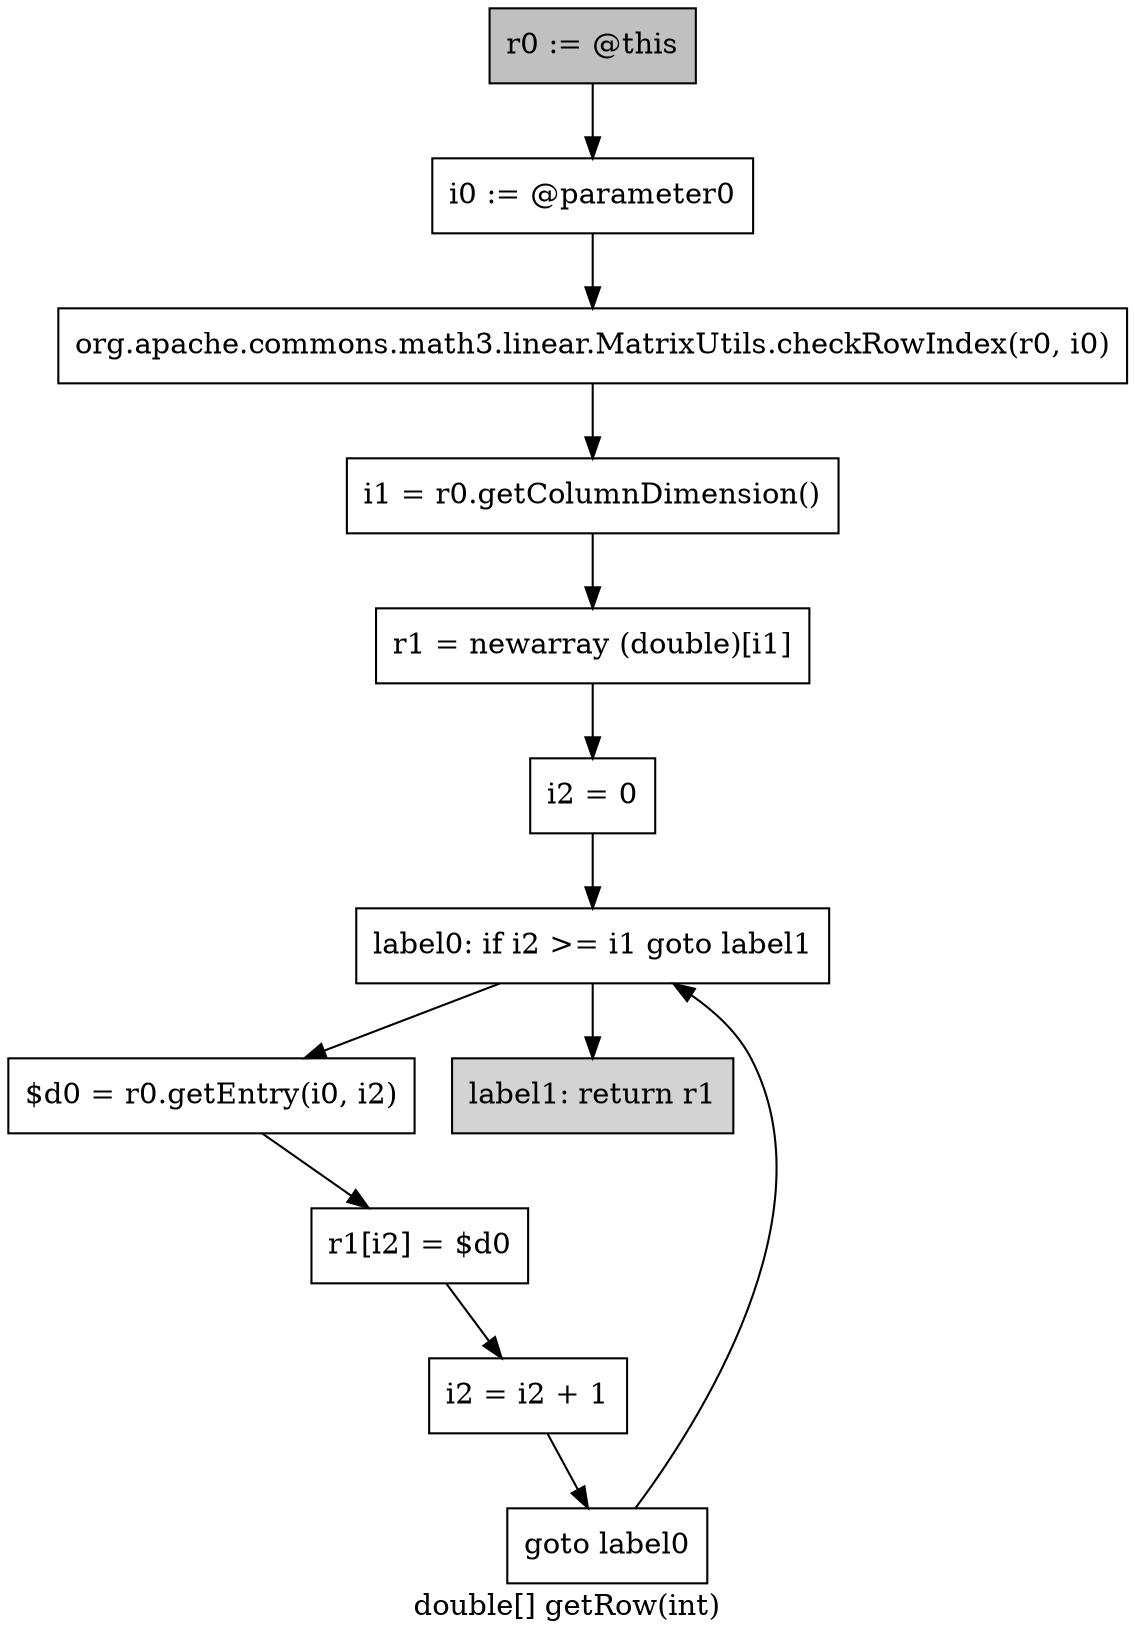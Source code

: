 digraph "double[] getRow(int)" {
    label="double[] getRow(int)";
    node [shape=box];
    "0" [style=filled,fillcolor=gray,label="r0 := @this",];
    "1" [label="i0 := @parameter0",];
    "0"->"1";
    "2" [label="org.apache.commons.math3.linear.MatrixUtils.checkRowIndex(r0, i0)",];
    "1"->"2";
    "3" [label="i1 = r0.getColumnDimension()",];
    "2"->"3";
    "4" [label="r1 = newarray (double)[i1]",];
    "3"->"4";
    "5" [label="i2 = 0",];
    "4"->"5";
    "6" [label="label0: if i2 >= i1 goto label1",];
    "5"->"6";
    "7" [label="$d0 = r0.getEntry(i0, i2)",];
    "6"->"7";
    "11" [style=filled,fillcolor=lightgray,label="label1: return r1",];
    "6"->"11";
    "8" [label="r1[i2] = $d0",];
    "7"->"8";
    "9" [label="i2 = i2 + 1",];
    "8"->"9";
    "10" [label="goto label0",];
    "9"->"10";
    "10"->"6";
}
